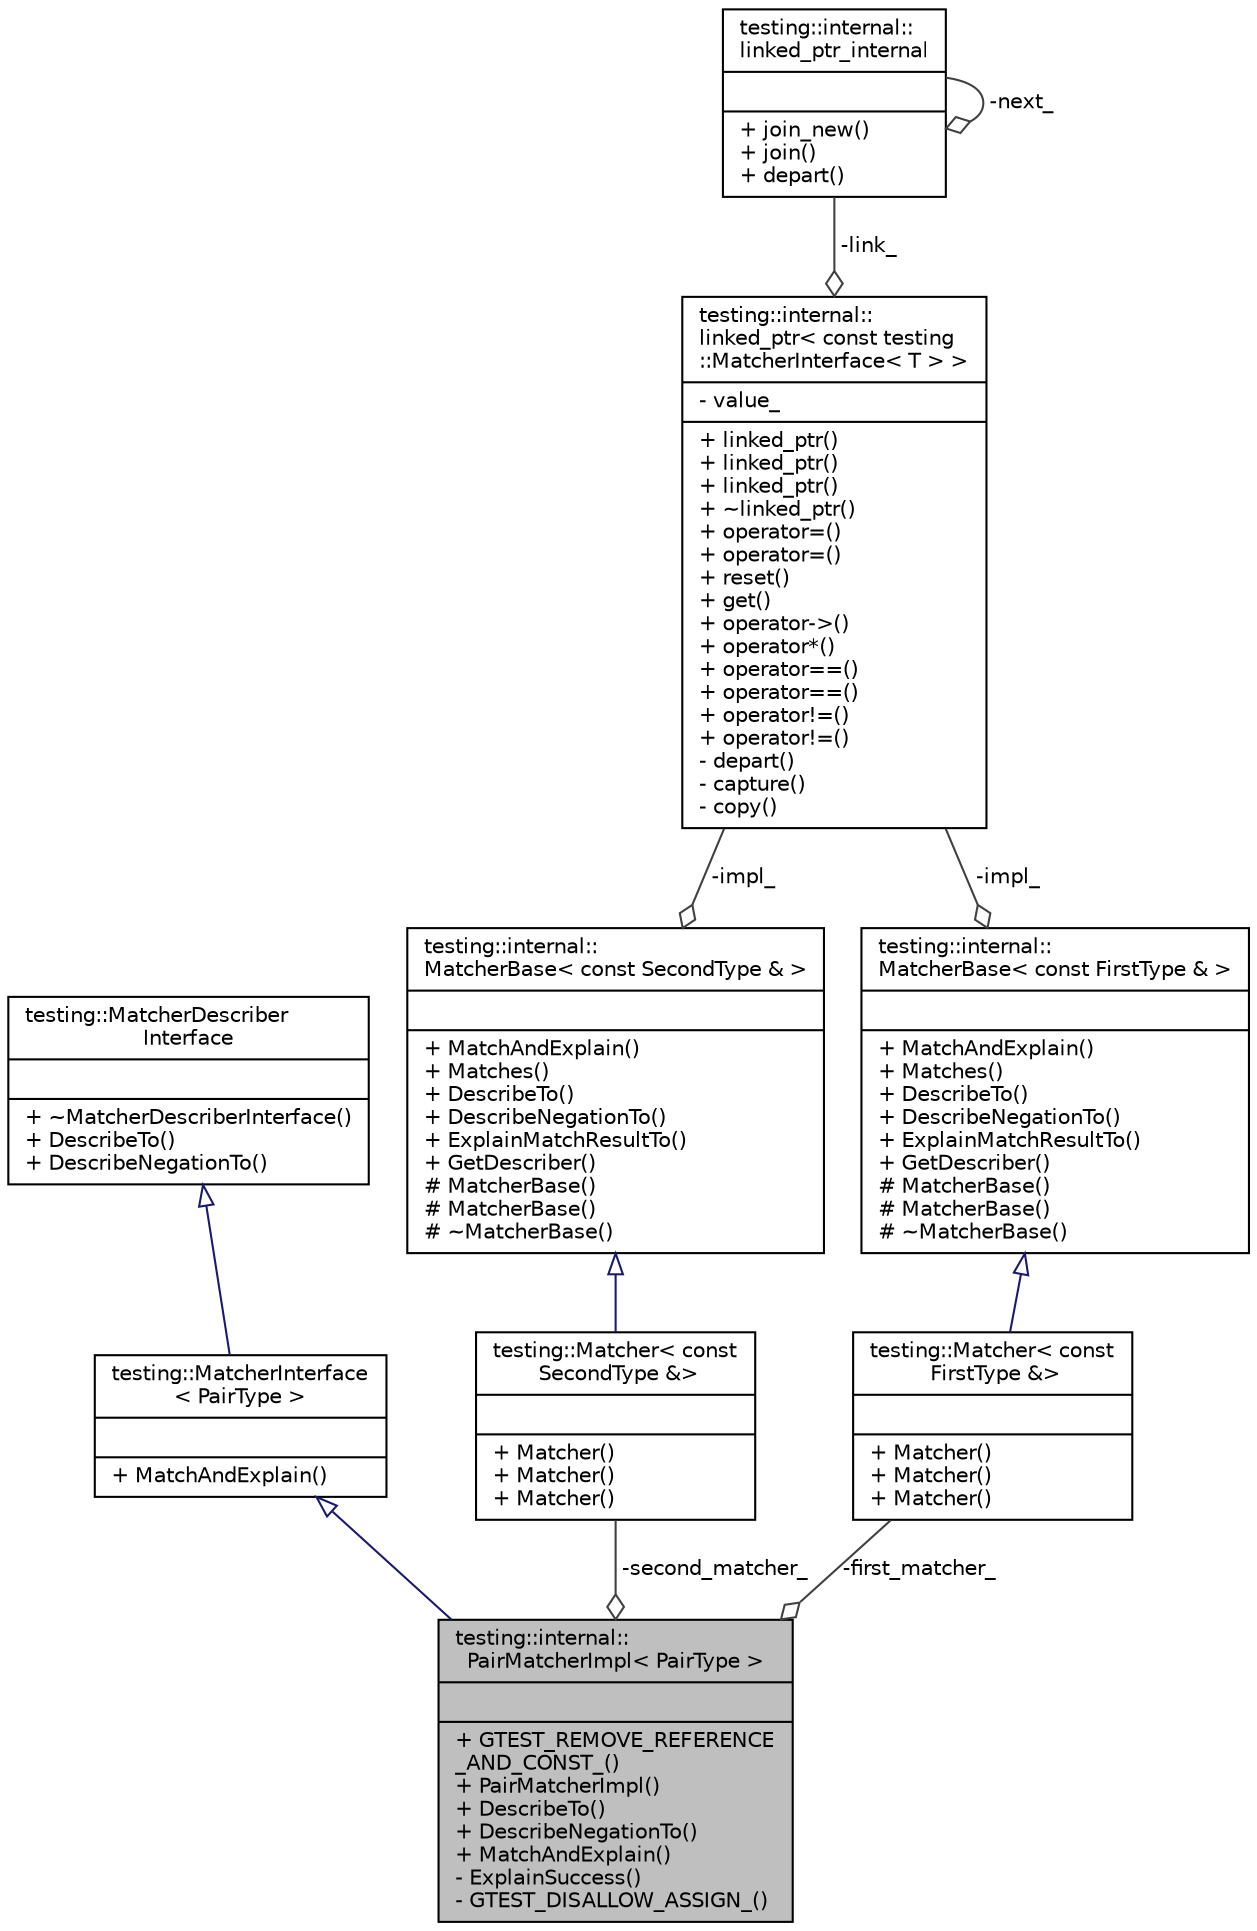 digraph "testing::internal::PairMatcherImpl&lt; PairType &gt;"
{
  edge [fontname="Helvetica",fontsize="10",labelfontname="Helvetica",labelfontsize="10"];
  node [fontname="Helvetica",fontsize="10",shape=record];
  Node3 [label="{testing::internal::\lPairMatcherImpl\< PairType \>\n||+ GTEST_REMOVE_REFERENCE\l_AND_CONST_()\l+ PairMatcherImpl()\l+ DescribeTo()\l+ DescribeNegationTo()\l+ MatchAndExplain()\l- ExplainSuccess()\l- GTEST_DISALLOW_ASSIGN_()\l}",height=0.2,width=0.4,color="black", fillcolor="grey75", style="filled", fontcolor="black"];
  Node4 -> Node3 [dir="back",color="midnightblue",fontsize="10",style="solid",arrowtail="onormal",fontname="Helvetica"];
  Node4 [label="{testing::MatcherInterface\l\< PairType \>\n||+ MatchAndExplain()\l}",height=0.2,width=0.4,color="black", fillcolor="white", style="filled",URL="$d3/d16/classtesting_1_1_matcher_interface.html"];
  Node5 -> Node4 [dir="back",color="midnightblue",fontsize="10",style="solid",arrowtail="onormal",fontname="Helvetica"];
  Node5 [label="{testing::MatcherDescriber\lInterface\n||+ ~MatcherDescriberInterface()\l+ DescribeTo()\l+ DescribeNegationTo()\l}",height=0.2,width=0.4,color="black", fillcolor="white", style="filled",URL="$de/d2a/classtesting_1_1_matcher_describer_interface.html"];
  Node6 -> Node3 [color="grey25",fontsize="10",style="solid",label=" -second_matcher_" ,arrowhead="odiamond",fontname="Helvetica"];
  Node6 [label="{testing::Matcher\< const\l SecondType &\>\n||+ Matcher()\l+ Matcher()\l+ Matcher()\l}",height=0.2,width=0.4,color="black", fillcolor="white", style="filled",URL="$d3/d31/classtesting_1_1_matcher.html"];
  Node7 -> Node6 [dir="back",color="midnightblue",fontsize="10",style="solid",arrowtail="onormal",fontname="Helvetica"];
  Node7 [label="{testing::internal::\lMatcherBase\< const SecondType & \>\n||+ MatchAndExplain()\l+ Matches()\l+ DescribeTo()\l+ DescribeNegationTo()\l+ ExplainMatchResultTo()\l+ GetDescriber()\l# MatcherBase()\l# MatcherBase()\l# ~MatcherBase()\l}",height=0.2,width=0.4,color="black", fillcolor="white", style="filled",URL="$df/d93/classtesting_1_1internal_1_1_matcher_base.html"];
  Node8 -> Node7 [color="grey25",fontsize="10",style="solid",label=" -impl_" ,arrowhead="odiamond",fontname="Helvetica"];
  Node8 [label="{testing::internal::\llinked_ptr\< const testing\l::MatcherInterface\< T \> \>\n|- value_\l|+ linked_ptr()\l+ linked_ptr()\l+ linked_ptr()\l+ ~linked_ptr()\l+ operator=()\l+ operator=()\l+ reset()\l+ get()\l+ operator-\>()\l+ operator*()\l+ operator==()\l+ operator==()\l+ operator!=()\l+ operator!=()\l- depart()\l- capture()\l- copy()\l}",height=0.2,width=0.4,color="black", fillcolor="white", style="filled",URL="$d9/df4/classtesting_1_1internal_1_1linked__ptr.html"];
  Node9 -> Node8 [color="grey25",fontsize="10",style="solid",label=" -link_" ,arrowhead="odiamond",fontname="Helvetica"];
  Node9 [label="{testing::internal::\llinked_ptr_internal\n||+ join_new()\l+ join()\l+ depart()\l}",height=0.2,width=0.4,color="black", fillcolor="white", style="filled",URL="$d7/d67/classtesting_1_1internal_1_1linked__ptr__internal.html"];
  Node9 -> Node9 [color="grey25",fontsize="10",style="solid",label=" -next_" ,arrowhead="odiamond",fontname="Helvetica"];
  Node10 -> Node3 [color="grey25",fontsize="10",style="solid",label=" -first_matcher_" ,arrowhead="odiamond",fontname="Helvetica"];
  Node10 [label="{testing::Matcher\< const\l FirstType &\>\n||+ Matcher()\l+ Matcher()\l+ Matcher()\l}",height=0.2,width=0.4,color="black", fillcolor="white", style="filled",URL="$d3/d31/classtesting_1_1_matcher.html"];
  Node11 -> Node10 [dir="back",color="midnightblue",fontsize="10",style="solid",arrowtail="onormal",fontname="Helvetica"];
  Node11 [label="{testing::internal::\lMatcherBase\< const FirstType & \>\n||+ MatchAndExplain()\l+ Matches()\l+ DescribeTo()\l+ DescribeNegationTo()\l+ ExplainMatchResultTo()\l+ GetDescriber()\l# MatcherBase()\l# MatcherBase()\l# ~MatcherBase()\l}",height=0.2,width=0.4,color="black", fillcolor="white", style="filled",URL="$df/d93/classtesting_1_1internal_1_1_matcher_base.html"];
  Node8 -> Node11 [color="grey25",fontsize="10",style="solid",label=" -impl_" ,arrowhead="odiamond",fontname="Helvetica"];
}
